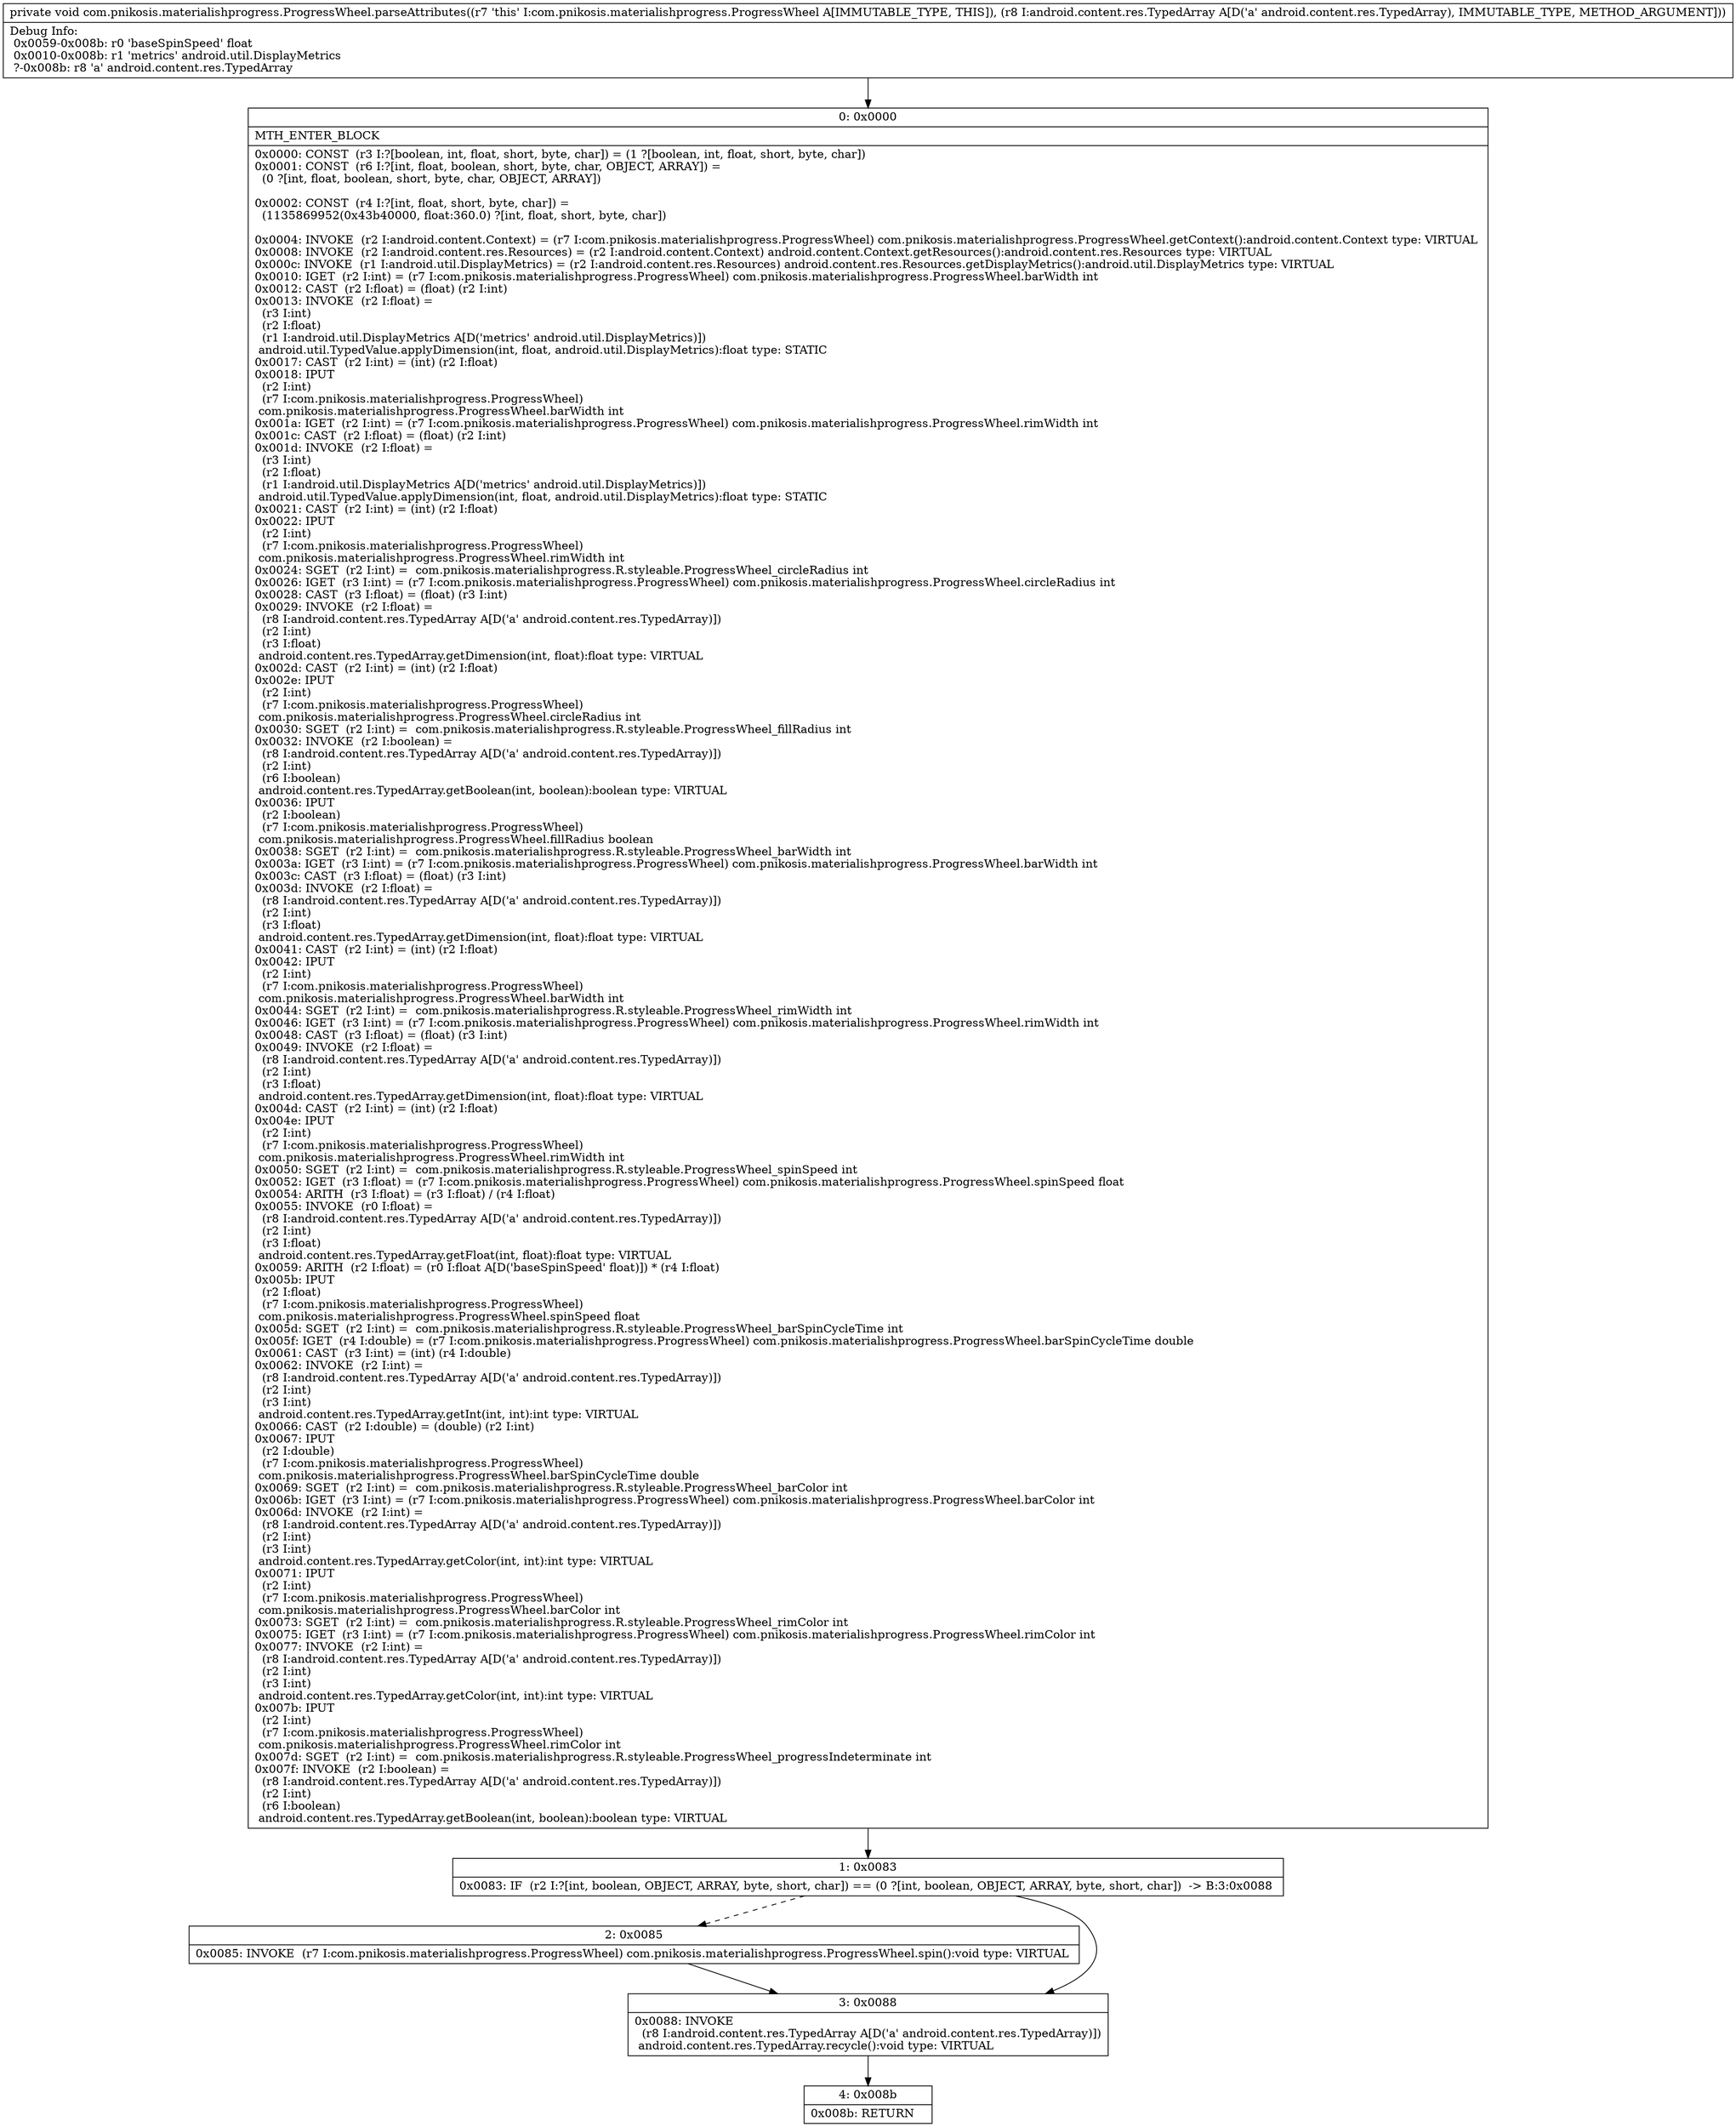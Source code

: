 digraph "CFG forcom.pnikosis.materialishprogress.ProgressWheel.parseAttributes(Landroid\/content\/res\/TypedArray;)V" {
Node_0 [shape=record,label="{0\:\ 0x0000|MTH_ENTER_BLOCK\l|0x0000: CONST  (r3 I:?[boolean, int, float, short, byte, char]) = (1 ?[boolean, int, float, short, byte, char]) \l0x0001: CONST  (r6 I:?[int, float, boolean, short, byte, char, OBJECT, ARRAY]) = \l  (0 ?[int, float, boolean, short, byte, char, OBJECT, ARRAY])\l \l0x0002: CONST  (r4 I:?[int, float, short, byte, char]) = \l  (1135869952(0x43b40000, float:360.0) ?[int, float, short, byte, char])\l \l0x0004: INVOKE  (r2 I:android.content.Context) = (r7 I:com.pnikosis.materialishprogress.ProgressWheel) com.pnikosis.materialishprogress.ProgressWheel.getContext():android.content.Context type: VIRTUAL \l0x0008: INVOKE  (r2 I:android.content.res.Resources) = (r2 I:android.content.Context) android.content.Context.getResources():android.content.res.Resources type: VIRTUAL \l0x000c: INVOKE  (r1 I:android.util.DisplayMetrics) = (r2 I:android.content.res.Resources) android.content.res.Resources.getDisplayMetrics():android.util.DisplayMetrics type: VIRTUAL \l0x0010: IGET  (r2 I:int) = (r7 I:com.pnikosis.materialishprogress.ProgressWheel) com.pnikosis.materialishprogress.ProgressWheel.barWidth int \l0x0012: CAST  (r2 I:float) = (float) (r2 I:int) \l0x0013: INVOKE  (r2 I:float) = \l  (r3 I:int)\l  (r2 I:float)\l  (r1 I:android.util.DisplayMetrics A[D('metrics' android.util.DisplayMetrics)])\l android.util.TypedValue.applyDimension(int, float, android.util.DisplayMetrics):float type: STATIC \l0x0017: CAST  (r2 I:int) = (int) (r2 I:float) \l0x0018: IPUT  \l  (r2 I:int)\l  (r7 I:com.pnikosis.materialishprogress.ProgressWheel)\l com.pnikosis.materialishprogress.ProgressWheel.barWidth int \l0x001a: IGET  (r2 I:int) = (r7 I:com.pnikosis.materialishprogress.ProgressWheel) com.pnikosis.materialishprogress.ProgressWheel.rimWidth int \l0x001c: CAST  (r2 I:float) = (float) (r2 I:int) \l0x001d: INVOKE  (r2 I:float) = \l  (r3 I:int)\l  (r2 I:float)\l  (r1 I:android.util.DisplayMetrics A[D('metrics' android.util.DisplayMetrics)])\l android.util.TypedValue.applyDimension(int, float, android.util.DisplayMetrics):float type: STATIC \l0x0021: CAST  (r2 I:int) = (int) (r2 I:float) \l0x0022: IPUT  \l  (r2 I:int)\l  (r7 I:com.pnikosis.materialishprogress.ProgressWheel)\l com.pnikosis.materialishprogress.ProgressWheel.rimWidth int \l0x0024: SGET  (r2 I:int) =  com.pnikosis.materialishprogress.R.styleable.ProgressWheel_circleRadius int \l0x0026: IGET  (r3 I:int) = (r7 I:com.pnikosis.materialishprogress.ProgressWheel) com.pnikosis.materialishprogress.ProgressWheel.circleRadius int \l0x0028: CAST  (r3 I:float) = (float) (r3 I:int) \l0x0029: INVOKE  (r2 I:float) = \l  (r8 I:android.content.res.TypedArray A[D('a' android.content.res.TypedArray)])\l  (r2 I:int)\l  (r3 I:float)\l android.content.res.TypedArray.getDimension(int, float):float type: VIRTUAL \l0x002d: CAST  (r2 I:int) = (int) (r2 I:float) \l0x002e: IPUT  \l  (r2 I:int)\l  (r7 I:com.pnikosis.materialishprogress.ProgressWheel)\l com.pnikosis.materialishprogress.ProgressWheel.circleRadius int \l0x0030: SGET  (r2 I:int) =  com.pnikosis.materialishprogress.R.styleable.ProgressWheel_fillRadius int \l0x0032: INVOKE  (r2 I:boolean) = \l  (r8 I:android.content.res.TypedArray A[D('a' android.content.res.TypedArray)])\l  (r2 I:int)\l  (r6 I:boolean)\l android.content.res.TypedArray.getBoolean(int, boolean):boolean type: VIRTUAL \l0x0036: IPUT  \l  (r2 I:boolean)\l  (r7 I:com.pnikosis.materialishprogress.ProgressWheel)\l com.pnikosis.materialishprogress.ProgressWheel.fillRadius boolean \l0x0038: SGET  (r2 I:int) =  com.pnikosis.materialishprogress.R.styleable.ProgressWheel_barWidth int \l0x003a: IGET  (r3 I:int) = (r7 I:com.pnikosis.materialishprogress.ProgressWheel) com.pnikosis.materialishprogress.ProgressWheel.barWidth int \l0x003c: CAST  (r3 I:float) = (float) (r3 I:int) \l0x003d: INVOKE  (r2 I:float) = \l  (r8 I:android.content.res.TypedArray A[D('a' android.content.res.TypedArray)])\l  (r2 I:int)\l  (r3 I:float)\l android.content.res.TypedArray.getDimension(int, float):float type: VIRTUAL \l0x0041: CAST  (r2 I:int) = (int) (r2 I:float) \l0x0042: IPUT  \l  (r2 I:int)\l  (r7 I:com.pnikosis.materialishprogress.ProgressWheel)\l com.pnikosis.materialishprogress.ProgressWheel.barWidth int \l0x0044: SGET  (r2 I:int) =  com.pnikosis.materialishprogress.R.styleable.ProgressWheel_rimWidth int \l0x0046: IGET  (r3 I:int) = (r7 I:com.pnikosis.materialishprogress.ProgressWheel) com.pnikosis.materialishprogress.ProgressWheel.rimWidth int \l0x0048: CAST  (r3 I:float) = (float) (r3 I:int) \l0x0049: INVOKE  (r2 I:float) = \l  (r8 I:android.content.res.TypedArray A[D('a' android.content.res.TypedArray)])\l  (r2 I:int)\l  (r3 I:float)\l android.content.res.TypedArray.getDimension(int, float):float type: VIRTUAL \l0x004d: CAST  (r2 I:int) = (int) (r2 I:float) \l0x004e: IPUT  \l  (r2 I:int)\l  (r7 I:com.pnikosis.materialishprogress.ProgressWheel)\l com.pnikosis.materialishprogress.ProgressWheel.rimWidth int \l0x0050: SGET  (r2 I:int) =  com.pnikosis.materialishprogress.R.styleable.ProgressWheel_spinSpeed int \l0x0052: IGET  (r3 I:float) = (r7 I:com.pnikosis.materialishprogress.ProgressWheel) com.pnikosis.materialishprogress.ProgressWheel.spinSpeed float \l0x0054: ARITH  (r3 I:float) = (r3 I:float) \/ (r4 I:float) \l0x0055: INVOKE  (r0 I:float) = \l  (r8 I:android.content.res.TypedArray A[D('a' android.content.res.TypedArray)])\l  (r2 I:int)\l  (r3 I:float)\l android.content.res.TypedArray.getFloat(int, float):float type: VIRTUAL \l0x0059: ARITH  (r2 I:float) = (r0 I:float A[D('baseSpinSpeed' float)]) * (r4 I:float) \l0x005b: IPUT  \l  (r2 I:float)\l  (r7 I:com.pnikosis.materialishprogress.ProgressWheel)\l com.pnikosis.materialishprogress.ProgressWheel.spinSpeed float \l0x005d: SGET  (r2 I:int) =  com.pnikosis.materialishprogress.R.styleable.ProgressWheel_barSpinCycleTime int \l0x005f: IGET  (r4 I:double) = (r7 I:com.pnikosis.materialishprogress.ProgressWheel) com.pnikosis.materialishprogress.ProgressWheel.barSpinCycleTime double \l0x0061: CAST  (r3 I:int) = (int) (r4 I:double) \l0x0062: INVOKE  (r2 I:int) = \l  (r8 I:android.content.res.TypedArray A[D('a' android.content.res.TypedArray)])\l  (r2 I:int)\l  (r3 I:int)\l android.content.res.TypedArray.getInt(int, int):int type: VIRTUAL \l0x0066: CAST  (r2 I:double) = (double) (r2 I:int) \l0x0067: IPUT  \l  (r2 I:double)\l  (r7 I:com.pnikosis.materialishprogress.ProgressWheel)\l com.pnikosis.materialishprogress.ProgressWheel.barSpinCycleTime double \l0x0069: SGET  (r2 I:int) =  com.pnikosis.materialishprogress.R.styleable.ProgressWheel_barColor int \l0x006b: IGET  (r3 I:int) = (r7 I:com.pnikosis.materialishprogress.ProgressWheel) com.pnikosis.materialishprogress.ProgressWheel.barColor int \l0x006d: INVOKE  (r2 I:int) = \l  (r8 I:android.content.res.TypedArray A[D('a' android.content.res.TypedArray)])\l  (r2 I:int)\l  (r3 I:int)\l android.content.res.TypedArray.getColor(int, int):int type: VIRTUAL \l0x0071: IPUT  \l  (r2 I:int)\l  (r7 I:com.pnikosis.materialishprogress.ProgressWheel)\l com.pnikosis.materialishprogress.ProgressWheel.barColor int \l0x0073: SGET  (r2 I:int) =  com.pnikosis.materialishprogress.R.styleable.ProgressWheel_rimColor int \l0x0075: IGET  (r3 I:int) = (r7 I:com.pnikosis.materialishprogress.ProgressWheel) com.pnikosis.materialishprogress.ProgressWheel.rimColor int \l0x0077: INVOKE  (r2 I:int) = \l  (r8 I:android.content.res.TypedArray A[D('a' android.content.res.TypedArray)])\l  (r2 I:int)\l  (r3 I:int)\l android.content.res.TypedArray.getColor(int, int):int type: VIRTUAL \l0x007b: IPUT  \l  (r2 I:int)\l  (r7 I:com.pnikosis.materialishprogress.ProgressWheel)\l com.pnikosis.materialishprogress.ProgressWheel.rimColor int \l0x007d: SGET  (r2 I:int) =  com.pnikosis.materialishprogress.R.styleable.ProgressWheel_progressIndeterminate int \l0x007f: INVOKE  (r2 I:boolean) = \l  (r8 I:android.content.res.TypedArray A[D('a' android.content.res.TypedArray)])\l  (r2 I:int)\l  (r6 I:boolean)\l android.content.res.TypedArray.getBoolean(int, boolean):boolean type: VIRTUAL \l}"];
Node_1 [shape=record,label="{1\:\ 0x0083|0x0083: IF  (r2 I:?[int, boolean, OBJECT, ARRAY, byte, short, char]) == (0 ?[int, boolean, OBJECT, ARRAY, byte, short, char])  \-\> B:3:0x0088 \l}"];
Node_2 [shape=record,label="{2\:\ 0x0085|0x0085: INVOKE  (r7 I:com.pnikosis.materialishprogress.ProgressWheel) com.pnikosis.materialishprogress.ProgressWheel.spin():void type: VIRTUAL \l}"];
Node_3 [shape=record,label="{3\:\ 0x0088|0x0088: INVOKE  \l  (r8 I:android.content.res.TypedArray A[D('a' android.content.res.TypedArray)])\l android.content.res.TypedArray.recycle():void type: VIRTUAL \l}"];
Node_4 [shape=record,label="{4\:\ 0x008b|0x008b: RETURN   \l}"];
MethodNode[shape=record,label="{private void com.pnikosis.materialishprogress.ProgressWheel.parseAttributes((r7 'this' I:com.pnikosis.materialishprogress.ProgressWheel A[IMMUTABLE_TYPE, THIS]), (r8 I:android.content.res.TypedArray A[D('a' android.content.res.TypedArray), IMMUTABLE_TYPE, METHOD_ARGUMENT]))  | Debug Info:\l  0x0059\-0x008b: r0 'baseSpinSpeed' float\l  0x0010\-0x008b: r1 'metrics' android.util.DisplayMetrics\l  ?\-0x008b: r8 'a' android.content.res.TypedArray\l}"];
MethodNode -> Node_0;
Node_0 -> Node_1;
Node_1 -> Node_2[style=dashed];
Node_1 -> Node_3;
Node_2 -> Node_3;
Node_3 -> Node_4;
}

